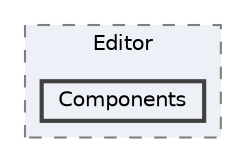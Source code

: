 digraph "external/spine-runtimes/spine-unity/Assets/Spine/Editor/spine-unity/Editor/Components"
{
 // LATEX_PDF_SIZE
  bgcolor="transparent";
  edge [fontname=Helvetica,fontsize=10,labelfontname=Helvetica,labelfontsize=10];
  node [fontname=Helvetica,fontsize=10,shape=box,height=0.2,width=0.4];
  compound=true
  subgraph clusterdir_b60443c2e6a0f80981895f45b59bc9fc {
    graph [ bgcolor="#edf0f7", pencolor="grey50", label="Editor", fontname=Helvetica,fontsize=10 style="filled,dashed", URL="dir_b60443c2e6a0f80981895f45b59bc9fc.html",tooltip=""]
  dir_5fcf8d77fa7c5b4ea3290ad233410c81 [label="Components", fillcolor="#edf0f7", color="grey25", style="filled,bold", URL="dir_5fcf8d77fa7c5b4ea3290ad233410c81.html",tooltip=""];
  }
}
